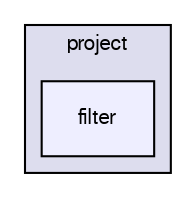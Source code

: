 digraph "C:/Workspace_Java_SE_3/Project/src/by/epam/project/filter" {
  bgcolor=transparent;
  compound=true
  node [ fontsize="10", fontname="FreeSans"];
  edge [ labelfontsize="10", labelfontname="FreeSans"];
  subgraph clusterdir_d0a5fcba9f43674a434d49a672afc364 {
    graph [ bgcolor="#ddddee", pencolor="black", label="project" fontname="FreeSans", fontsize="10", URL="dir_d0a5fcba9f43674a434d49a672afc364.html"]
  dir_5b04b7f28d1ae1d6fd34a74ca77c1c77 [shape=box, label="filter", style="filled", fillcolor="#eeeeff", pencolor="black", URL="dir_5b04b7f28d1ae1d6fd34a74ca77c1c77.html"];
  }
}

